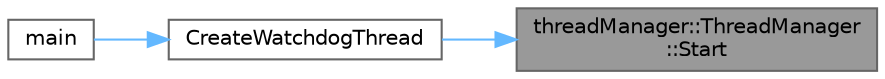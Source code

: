 digraph "threadManager::ThreadManager::Start"
{
 // LATEX_PDF_SIZE
  bgcolor="transparent";
  edge [fontname=Helvetica,fontsize=10,labelfontname=Helvetica,labelfontsize=10];
  node [fontname=Helvetica,fontsize=10,shape=box,height=0.2,width=0.4];
  rankdir="RL";
  Node1 [id="Node000001",label="threadManager::ThreadManager\l::Start",height=0.2,width=0.4,color="gray40", fillcolor="grey60", style="filled", fontcolor="black",tooltip="스레드를 생성하고 실행합니다."];
  Node1 -> Node2 [id="edge1_Node000001_Node000002",dir="back",color="steelblue1",style="solid",tooltip=" "];
  Node2 [id="Node000002",label="CreateWatchdogThread",height=0.2,width=0.4,color="grey40", fillcolor="white", style="filled",URL="$a00059.html#a903b9b8bd0fcb6f0cccb553f6200476c",tooltip="Watchdog 스레드를 생성합니다."];
  Node2 -> Node3 [id="edge2_Node000002_Node000003",dir="back",color="steelblue1",style="solid",tooltip=" "];
  Node3 [id="Node000003",label="main",height=0.2,width=0.4,color="grey40", fillcolor="white", style="filled",URL="$a00059.html#a9ef43c94a04d3145f5f315231da4526e",tooltip=" "];
}
